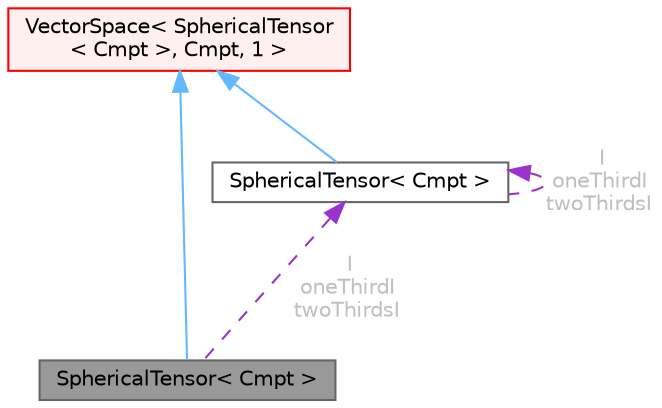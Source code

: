 digraph "SphericalTensor&lt; Cmpt &gt;"
{
 // LATEX_PDF_SIZE
  bgcolor="transparent";
  edge [fontname=Helvetica,fontsize=10,labelfontname=Helvetica,labelfontsize=10];
  node [fontname=Helvetica,fontsize=10,shape=box,height=0.2,width=0.4];
  Node1 [id="Node000001",label="SphericalTensor\< Cmpt \>",height=0.2,width=0.4,color="gray40", fillcolor="grey60", style="filled", fontcolor="black",tooltip="A templated (3 x 3) diagonal tensor of objects of <T>, effectively containing 1 element,..."];
  Node2 -> Node1 [id="edge1_Node000001_Node000002",dir="back",color="steelblue1",style="solid",tooltip=" "];
  Node2 [id="Node000002",label="VectorSpace\< SphericalTensor\l\< Cmpt \>, Cmpt, 1 \>",height=0.2,width=0.4,color="red", fillcolor="#FFF0F0", style="filled",URL="$classFoam_1_1VectorSpace.html",tooltip=" "];
  Node4 -> Node1 [id="edge2_Node000001_Node000004",dir="back",color="darkorchid3",style="dashed",tooltip=" ",label=" I\noneThirdI\ntwoThirdsI",fontcolor="grey" ];
  Node4 [id="Node000004",label="SphericalTensor\< Cmpt \>",height=0.2,width=0.4,color="gray40", fillcolor="white", style="filled",URL="$classFoam_1_1SphericalTensor.html",tooltip="A templated (3 x 3) diagonal tensor of objects of <T>, effectively containing 1 element,..."];
  Node2 -> Node4 [id="edge3_Node000004_Node000002",dir="back",color="steelblue1",style="solid",tooltip=" "];
  Node4 -> Node4 [id="edge4_Node000004_Node000004",dir="back",color="darkorchid3",style="dashed",tooltip=" ",label=" I\noneThirdI\ntwoThirdsI",fontcolor="grey" ];
}
